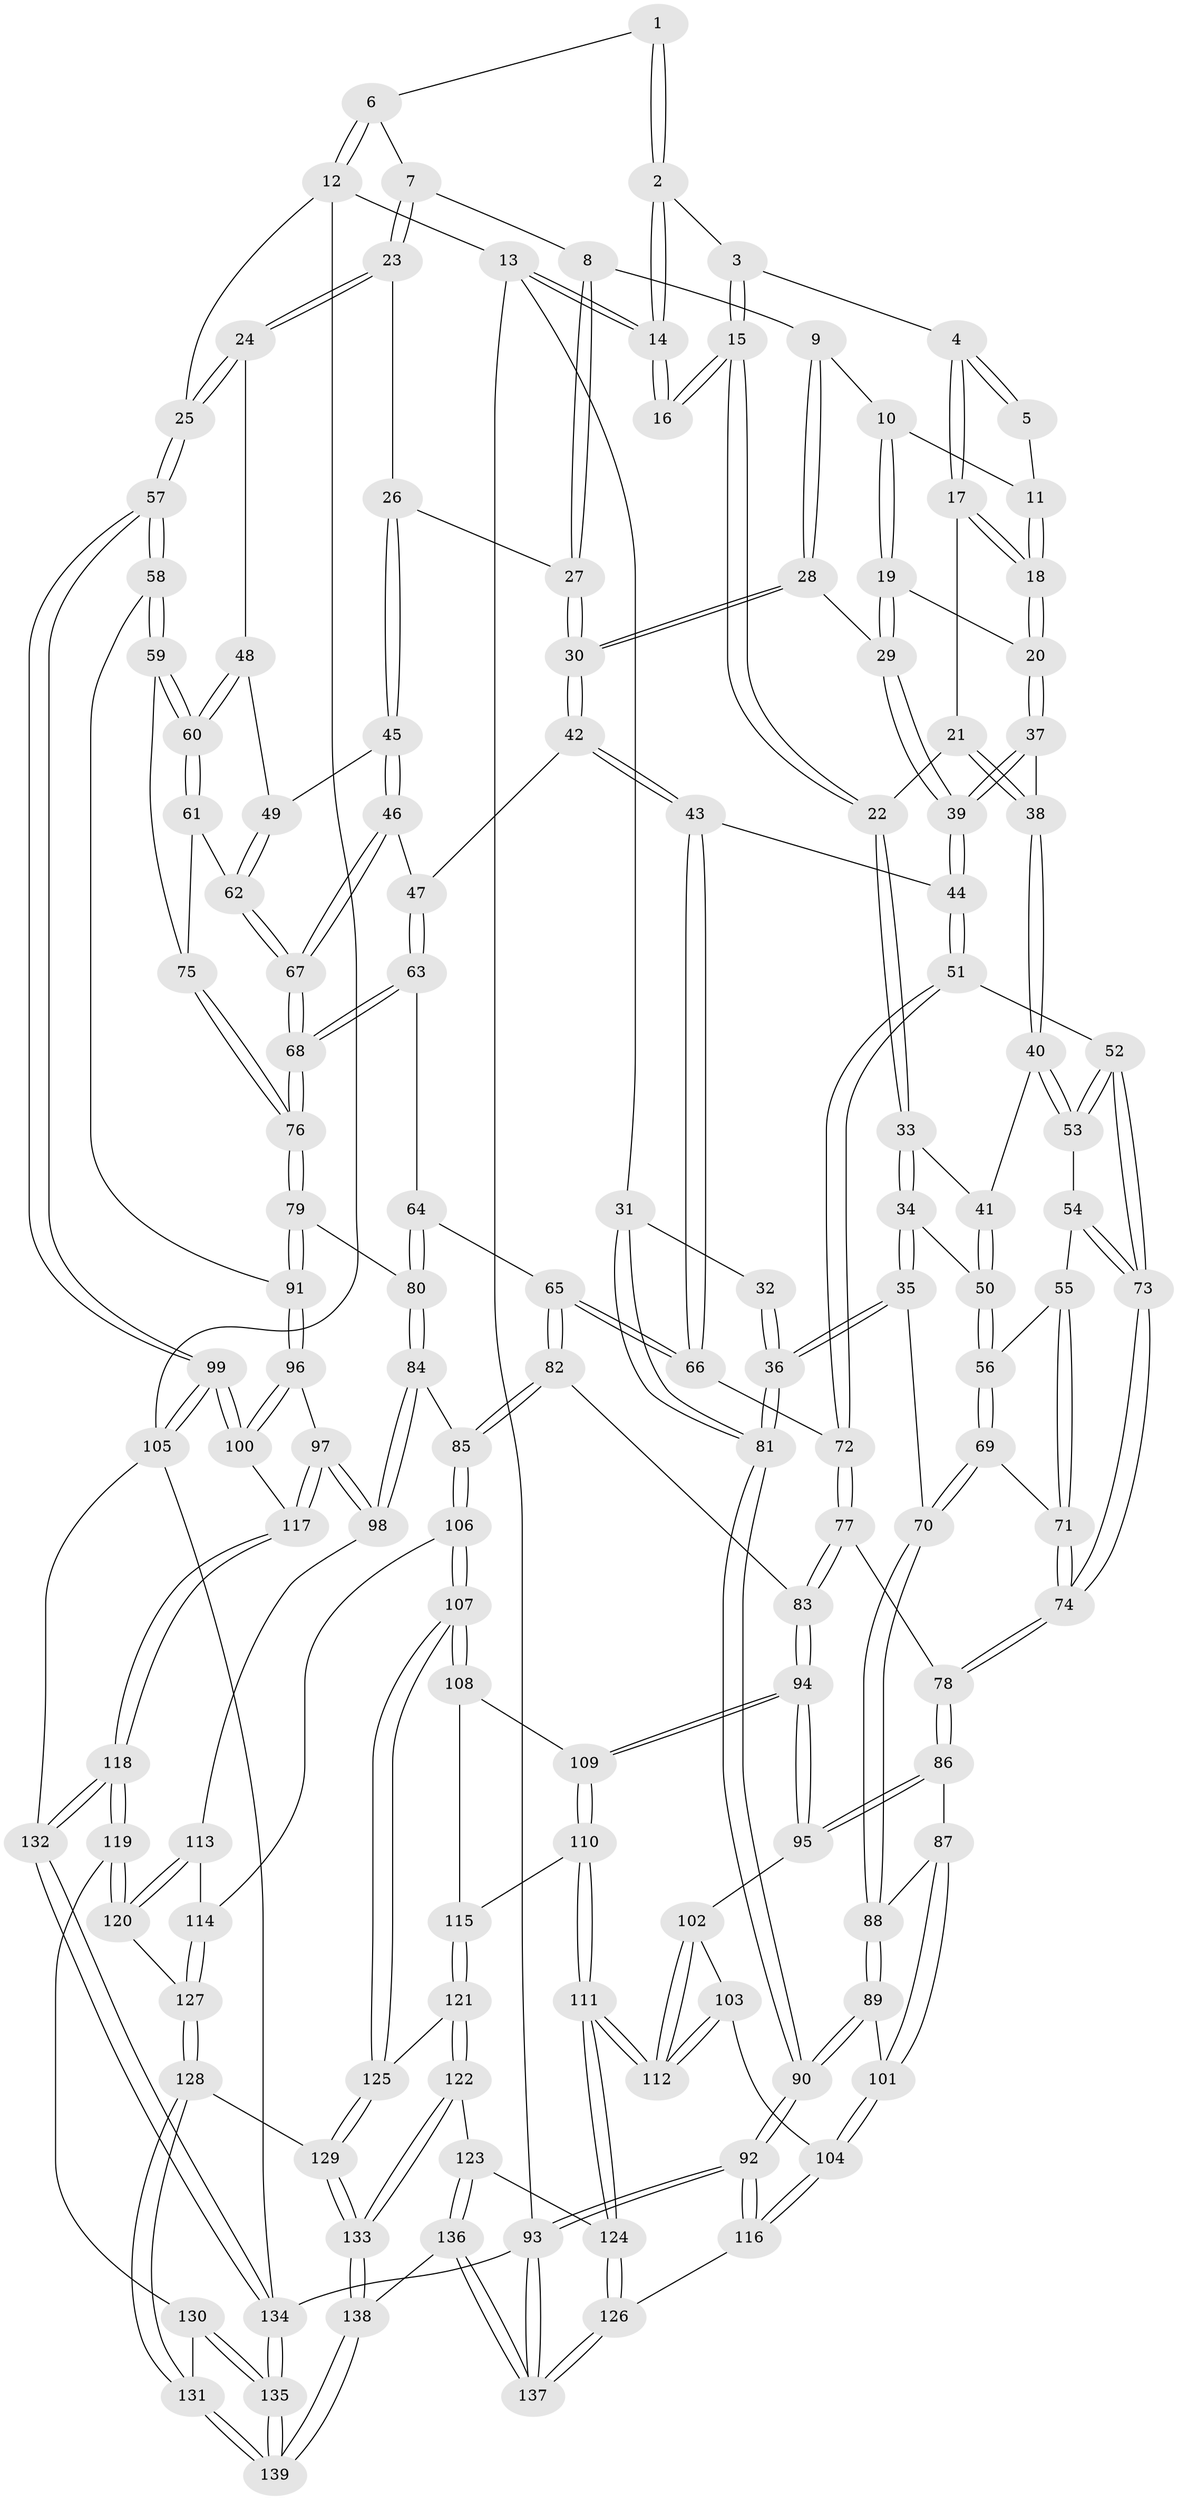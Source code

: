 // Generated by graph-tools (version 1.1) at 2025/11/02/27/25 16:11:56]
// undirected, 139 vertices, 344 edges
graph export_dot {
graph [start="1"]
  node [color=gray90,style=filled];
  1 [pos="+0.38295480404241034+0"];
  2 [pos="+0+0"];
  3 [pos="+0.09897086272934051+0"];
  4 [pos="+0.18776909591823351+0.11437919717870293"];
  5 [pos="+0.3816338269812644+0"];
  6 [pos="+0.6179147244817071+0"];
  7 [pos="+0.638395030442245+0.025908091833808843"];
  8 [pos="+0.637168258068035+0.0331216114258104"];
  9 [pos="+0.5422897912534208+0.12698600375914113"];
  10 [pos="+0.376372869275032+0.046070576148306515"];
  11 [pos="+0.365266112750477+0.0339719870014013"];
  12 [pos="+1+0"];
  13 [pos="+0+0"];
  14 [pos="+0+0"];
  15 [pos="+0.09648409264038472+0.17146720830752935"];
  16 [pos="+0.06500959328498108+0.1635773186023906"];
  17 [pos="+0.19282627976692676+0.12799242417262846"];
  18 [pos="+0.30647425134008555+0.13448328635926204"];
  19 [pos="+0.467391798577446+0.17833843616825668"];
  20 [pos="+0.3089984144247397+0.14396078277190996"];
  21 [pos="+0.17528767540833526+0.15176768811149927"];
  22 [pos="+0.1210306100525459+0.1843333698900589"];
  23 [pos="+0.8615292934805205+0.12437325352250313"];
  24 [pos="+1+0.1286049316003579"];
  25 [pos="+1+0.005900895717825914"];
  26 [pos="+0.6969168113342222+0.2020323113421635"];
  27 [pos="+0.686141841188569+0.18420052388857389"];
  28 [pos="+0.49181768652875507+0.20356274340173677"];
  29 [pos="+0.48950093007428735+0.20300817705584084"];
  30 [pos="+0.5077309884772153+0.23150815122065718"];
  31 [pos="+0+0.08107043071308602"];
  32 [pos="+0.039407320693250314+0.19011717371721856"];
  33 [pos="+0.1158806434777342+0.2705495860035251"];
  34 [pos="+0.08835129982491832+0.30229662795570555"];
  35 [pos="+0+0.3880325054166793"];
  36 [pos="+0+0.37926506365818735"];
  37 [pos="+0.326492467668829+0.24917317542970271"];
  38 [pos="+0.24234346045256144+0.2765852005936209"];
  39 [pos="+0.3276392902576962+0.2499558660064769"];
  40 [pos="+0.23969283234134459+0.27882141509335995"];
  41 [pos="+0.23335978370842891+0.2798831618119591"];
  42 [pos="+0.5226565693456187+0.28514590846817384"];
  43 [pos="+0.5139927891085966+0.2995222521139956"];
  44 [pos="+0.36364778904226475+0.33073297038528177"];
  45 [pos="+0.7093600153726641+0.27043802219414853"];
  46 [pos="+0.7075001895907459+0.27352137865919646"];
  47 [pos="+0.626717063774032+0.3056121188986444"];
  48 [pos="+0.9003692437636067+0.25408231699609424"];
  49 [pos="+0.8747420764782556+0.272524180980734"];
  50 [pos="+0.181495883473584+0.3442005523753465"];
  51 [pos="+0.36124430101367566+0.37113292869592396"];
  52 [pos="+0.31549850313547917+0.3923460389139783"];
  53 [pos="+0.24165691217303595+0.3393373926622261"];
  54 [pos="+0.22158764268307765+0.3778344871366327"];
  55 [pos="+0.19749227319070872+0.3735003088709525"];
  56 [pos="+0.18568962312354265+0.3699641249738619"];
  57 [pos="+1+0.4906103890208942"];
  58 [pos="+1+0.48718963173363933"];
  59 [pos="+0.9882640497331332+0.4761660027586371"];
  60 [pos="+0.9638924749043606+0.4534853660442571"];
  61 [pos="+0.8710791247849003+0.38755179965817194"];
  62 [pos="+0.8629612940514175+0.3437569794567494"];
  63 [pos="+0.6101970181997224+0.40628955382785603"];
  64 [pos="+0.5758633487666119+0.4322688798434922"];
  65 [pos="+0.5073521962208583+0.4524802631114636"];
  66 [pos="+0.5010760181039039+0.4427078271900192"];
  67 [pos="+0.7355171432657187+0.40122095917861045"];
  68 [pos="+0.7328724398914067+0.43731082318895986"];
  69 [pos="+0.06317472314441189+0.4354996177142924"];
  70 [pos="+0.041646400284769555+0.4312267612140474"];
  71 [pos="+0.16688171058140133+0.47949190165924227"];
  72 [pos="+0.3876805562615054+0.40223135011550987"];
  73 [pos="+0.2514186496078153+0.4539595442567384"];
  74 [pos="+0.2314222565858327+0.5098041506423351"];
  75 [pos="+0.8195178532727782+0.4430367248173009"];
  76 [pos="+0.7528654499922635+0.49304064182929636"];
  77 [pos="+0.34504009430186255+0.5185929570756356"];
  78 [pos="+0.23847272072425618+0.5244946845476554"];
  79 [pos="+0.7518930592292267+0.5179000854775365"];
  80 [pos="+0.7106909883926629+0.5408887843843655"];
  81 [pos="+0+0.37869359397058855"];
  82 [pos="+0.4987705589337024+0.5766771931918415"];
  83 [pos="+0.4257705476275002+0.5634427125123637"];
  84 [pos="+0.6329367578144224+0.6092920966101089"];
  85 [pos="+0.522226577109867+0.6149422761126915"];
  86 [pos="+0.2249890374022725+0.5996308996506381"];
  87 [pos="+0.21740269630481177+0.6005609722602562"];
  88 [pos="+0.06931153371082042+0.5909704033884964"];
  89 [pos="+0.015496578096952138+0.6789018045420573"];
  90 [pos="+0+0.6792560667891886"];
  91 [pos="+0.8341054309372979+0.5715108988201347"];
  92 [pos="+0+0.9120934994643832"];
  93 [pos="+0+1"];
  94 [pos="+0.28760064283130987+0.6586428800758172"];
  95 [pos="+0.23269445070923706+0.6178632946339493"];
  96 [pos="+0.8398079353273723+0.6006124646094885"];
  97 [pos="+0.8001003458685206+0.722213562039834"];
  98 [pos="+0.6880365527942625+0.6930099731986045"];
  99 [pos="+1+0.6838089930317073"];
  100 [pos="+1+0.7094200711248171"];
  101 [pos="+0.049053592984282406+0.7041599010915396"];
  102 [pos="+0.20148443885495848+0.6732674649817691"];
  103 [pos="+0.14130304935418148+0.732614078083732"];
  104 [pos="+0.08452615051636729+0.7451750223079783"];
  105 [pos="+1+0.9892581815072985"];
  106 [pos="+0.4895923583730667+0.7026160961373988"];
  107 [pos="+0.482968294341212+0.7080792272554556"];
  108 [pos="+0.36175713709494794+0.7014528308532928"];
  109 [pos="+0.30660973345144027+0.6872788006013967"];
  110 [pos="+0.29046594879596643+0.7344370665610911"];
  111 [pos="+0.24990575047315858+0.8169055762243871"];
  112 [pos="+0.23780573575941427+0.8027887265261221"];
  113 [pos="+0.6694395195025484+0.7482208619075761"];
  114 [pos="+0.5591260615639321+0.7646433438364906"];
  115 [pos="+0.34913582045442787+0.7798267225487328"];
  116 [pos="+0.08403400772120678+0.8905337395888935"];
  117 [pos="+0.8382367841662904+0.8140797549486828"];
  118 [pos="+0.8288562782840797+0.8539942829211489"];
  119 [pos="+0.7822979111855152+0.8635085989746765"];
  120 [pos="+0.6851476326390787+0.8293418238904126"];
  121 [pos="+0.36601590342692064+0.8597326510851225"];
  122 [pos="+0.3487529788886812+0.8760394272527154"];
  123 [pos="+0.28143899694625774+0.8743180765401448"];
  124 [pos="+0.25335714273948956+0.8576716275378428"];
  125 [pos="+0.4438603201596543+0.8100240256692003"];
  126 [pos="+0.10211114358567595+0.9032715303720154"];
  127 [pos="+0.6067734616852571+0.8543735821899993"];
  128 [pos="+0.5756301611344637+0.9144761684796224"];
  129 [pos="+0.5320634330560036+0.9152493548992373"];
  130 [pos="+0.750643856379239+0.9009286548909765"];
  131 [pos="+0.6380912917172726+1"];
  132 [pos="+0.8464280926814057+0.8765334959787286"];
  133 [pos="+0.4280876359082246+1"];
  134 [pos="+0.8713222192069616+1"];
  135 [pos="+0.7538333560765187+1"];
  136 [pos="+0.2405693235663896+1"];
  137 [pos="+0.16765899295392225+1"];
  138 [pos="+0.40633323757705586+1"];
  139 [pos="+0.6598440900095172+1"];
  1 -- 2;
  1 -- 2;
  1 -- 6;
  2 -- 3;
  2 -- 14;
  2 -- 14;
  3 -- 4;
  3 -- 15;
  3 -- 15;
  4 -- 5;
  4 -- 5;
  4 -- 17;
  4 -- 17;
  5 -- 11;
  6 -- 7;
  6 -- 12;
  6 -- 12;
  7 -- 8;
  7 -- 23;
  7 -- 23;
  8 -- 9;
  8 -- 27;
  8 -- 27;
  9 -- 10;
  9 -- 28;
  9 -- 28;
  10 -- 11;
  10 -- 19;
  10 -- 19;
  11 -- 18;
  11 -- 18;
  12 -- 13;
  12 -- 25;
  12 -- 105;
  13 -- 14;
  13 -- 14;
  13 -- 31;
  13 -- 93;
  14 -- 16;
  14 -- 16;
  15 -- 16;
  15 -- 16;
  15 -- 22;
  15 -- 22;
  17 -- 18;
  17 -- 18;
  17 -- 21;
  18 -- 20;
  18 -- 20;
  19 -- 20;
  19 -- 29;
  19 -- 29;
  20 -- 37;
  20 -- 37;
  21 -- 22;
  21 -- 38;
  21 -- 38;
  22 -- 33;
  22 -- 33;
  23 -- 24;
  23 -- 24;
  23 -- 26;
  24 -- 25;
  24 -- 25;
  24 -- 48;
  25 -- 57;
  25 -- 57;
  26 -- 27;
  26 -- 45;
  26 -- 45;
  27 -- 30;
  27 -- 30;
  28 -- 29;
  28 -- 30;
  28 -- 30;
  29 -- 39;
  29 -- 39;
  30 -- 42;
  30 -- 42;
  31 -- 32;
  31 -- 81;
  31 -- 81;
  32 -- 36;
  32 -- 36;
  33 -- 34;
  33 -- 34;
  33 -- 41;
  34 -- 35;
  34 -- 35;
  34 -- 50;
  35 -- 36;
  35 -- 36;
  35 -- 70;
  36 -- 81;
  36 -- 81;
  37 -- 38;
  37 -- 39;
  37 -- 39;
  38 -- 40;
  38 -- 40;
  39 -- 44;
  39 -- 44;
  40 -- 41;
  40 -- 53;
  40 -- 53;
  41 -- 50;
  41 -- 50;
  42 -- 43;
  42 -- 43;
  42 -- 47;
  43 -- 44;
  43 -- 66;
  43 -- 66;
  44 -- 51;
  44 -- 51;
  45 -- 46;
  45 -- 46;
  45 -- 49;
  46 -- 47;
  46 -- 67;
  46 -- 67;
  47 -- 63;
  47 -- 63;
  48 -- 49;
  48 -- 60;
  48 -- 60;
  49 -- 62;
  49 -- 62;
  50 -- 56;
  50 -- 56;
  51 -- 52;
  51 -- 72;
  51 -- 72;
  52 -- 53;
  52 -- 53;
  52 -- 73;
  52 -- 73;
  53 -- 54;
  54 -- 55;
  54 -- 73;
  54 -- 73;
  55 -- 56;
  55 -- 71;
  55 -- 71;
  56 -- 69;
  56 -- 69;
  57 -- 58;
  57 -- 58;
  57 -- 99;
  57 -- 99;
  58 -- 59;
  58 -- 59;
  58 -- 91;
  59 -- 60;
  59 -- 60;
  59 -- 75;
  60 -- 61;
  60 -- 61;
  61 -- 62;
  61 -- 75;
  62 -- 67;
  62 -- 67;
  63 -- 64;
  63 -- 68;
  63 -- 68;
  64 -- 65;
  64 -- 80;
  64 -- 80;
  65 -- 66;
  65 -- 66;
  65 -- 82;
  65 -- 82;
  66 -- 72;
  67 -- 68;
  67 -- 68;
  68 -- 76;
  68 -- 76;
  69 -- 70;
  69 -- 70;
  69 -- 71;
  70 -- 88;
  70 -- 88;
  71 -- 74;
  71 -- 74;
  72 -- 77;
  72 -- 77;
  73 -- 74;
  73 -- 74;
  74 -- 78;
  74 -- 78;
  75 -- 76;
  75 -- 76;
  76 -- 79;
  76 -- 79;
  77 -- 78;
  77 -- 83;
  77 -- 83;
  78 -- 86;
  78 -- 86;
  79 -- 80;
  79 -- 91;
  79 -- 91;
  80 -- 84;
  80 -- 84;
  81 -- 90;
  81 -- 90;
  82 -- 83;
  82 -- 85;
  82 -- 85;
  83 -- 94;
  83 -- 94;
  84 -- 85;
  84 -- 98;
  84 -- 98;
  85 -- 106;
  85 -- 106;
  86 -- 87;
  86 -- 95;
  86 -- 95;
  87 -- 88;
  87 -- 101;
  87 -- 101;
  88 -- 89;
  88 -- 89;
  89 -- 90;
  89 -- 90;
  89 -- 101;
  90 -- 92;
  90 -- 92;
  91 -- 96;
  91 -- 96;
  92 -- 93;
  92 -- 93;
  92 -- 116;
  92 -- 116;
  93 -- 137;
  93 -- 137;
  93 -- 134;
  94 -- 95;
  94 -- 95;
  94 -- 109;
  94 -- 109;
  95 -- 102;
  96 -- 97;
  96 -- 100;
  96 -- 100;
  97 -- 98;
  97 -- 98;
  97 -- 117;
  97 -- 117;
  98 -- 113;
  99 -- 100;
  99 -- 100;
  99 -- 105;
  99 -- 105;
  100 -- 117;
  101 -- 104;
  101 -- 104;
  102 -- 103;
  102 -- 112;
  102 -- 112;
  103 -- 104;
  103 -- 112;
  103 -- 112;
  104 -- 116;
  104 -- 116;
  105 -- 132;
  105 -- 134;
  106 -- 107;
  106 -- 107;
  106 -- 114;
  107 -- 108;
  107 -- 108;
  107 -- 125;
  107 -- 125;
  108 -- 109;
  108 -- 115;
  109 -- 110;
  109 -- 110;
  110 -- 111;
  110 -- 111;
  110 -- 115;
  111 -- 112;
  111 -- 112;
  111 -- 124;
  111 -- 124;
  113 -- 114;
  113 -- 120;
  113 -- 120;
  114 -- 127;
  114 -- 127;
  115 -- 121;
  115 -- 121;
  116 -- 126;
  117 -- 118;
  117 -- 118;
  118 -- 119;
  118 -- 119;
  118 -- 132;
  118 -- 132;
  119 -- 120;
  119 -- 120;
  119 -- 130;
  120 -- 127;
  121 -- 122;
  121 -- 122;
  121 -- 125;
  122 -- 123;
  122 -- 133;
  122 -- 133;
  123 -- 124;
  123 -- 136;
  123 -- 136;
  124 -- 126;
  124 -- 126;
  125 -- 129;
  125 -- 129;
  126 -- 137;
  126 -- 137;
  127 -- 128;
  127 -- 128;
  128 -- 129;
  128 -- 131;
  128 -- 131;
  129 -- 133;
  129 -- 133;
  130 -- 131;
  130 -- 135;
  130 -- 135;
  131 -- 139;
  131 -- 139;
  132 -- 134;
  132 -- 134;
  133 -- 138;
  133 -- 138;
  134 -- 135;
  134 -- 135;
  135 -- 139;
  135 -- 139;
  136 -- 137;
  136 -- 137;
  136 -- 138;
  138 -- 139;
  138 -- 139;
}
